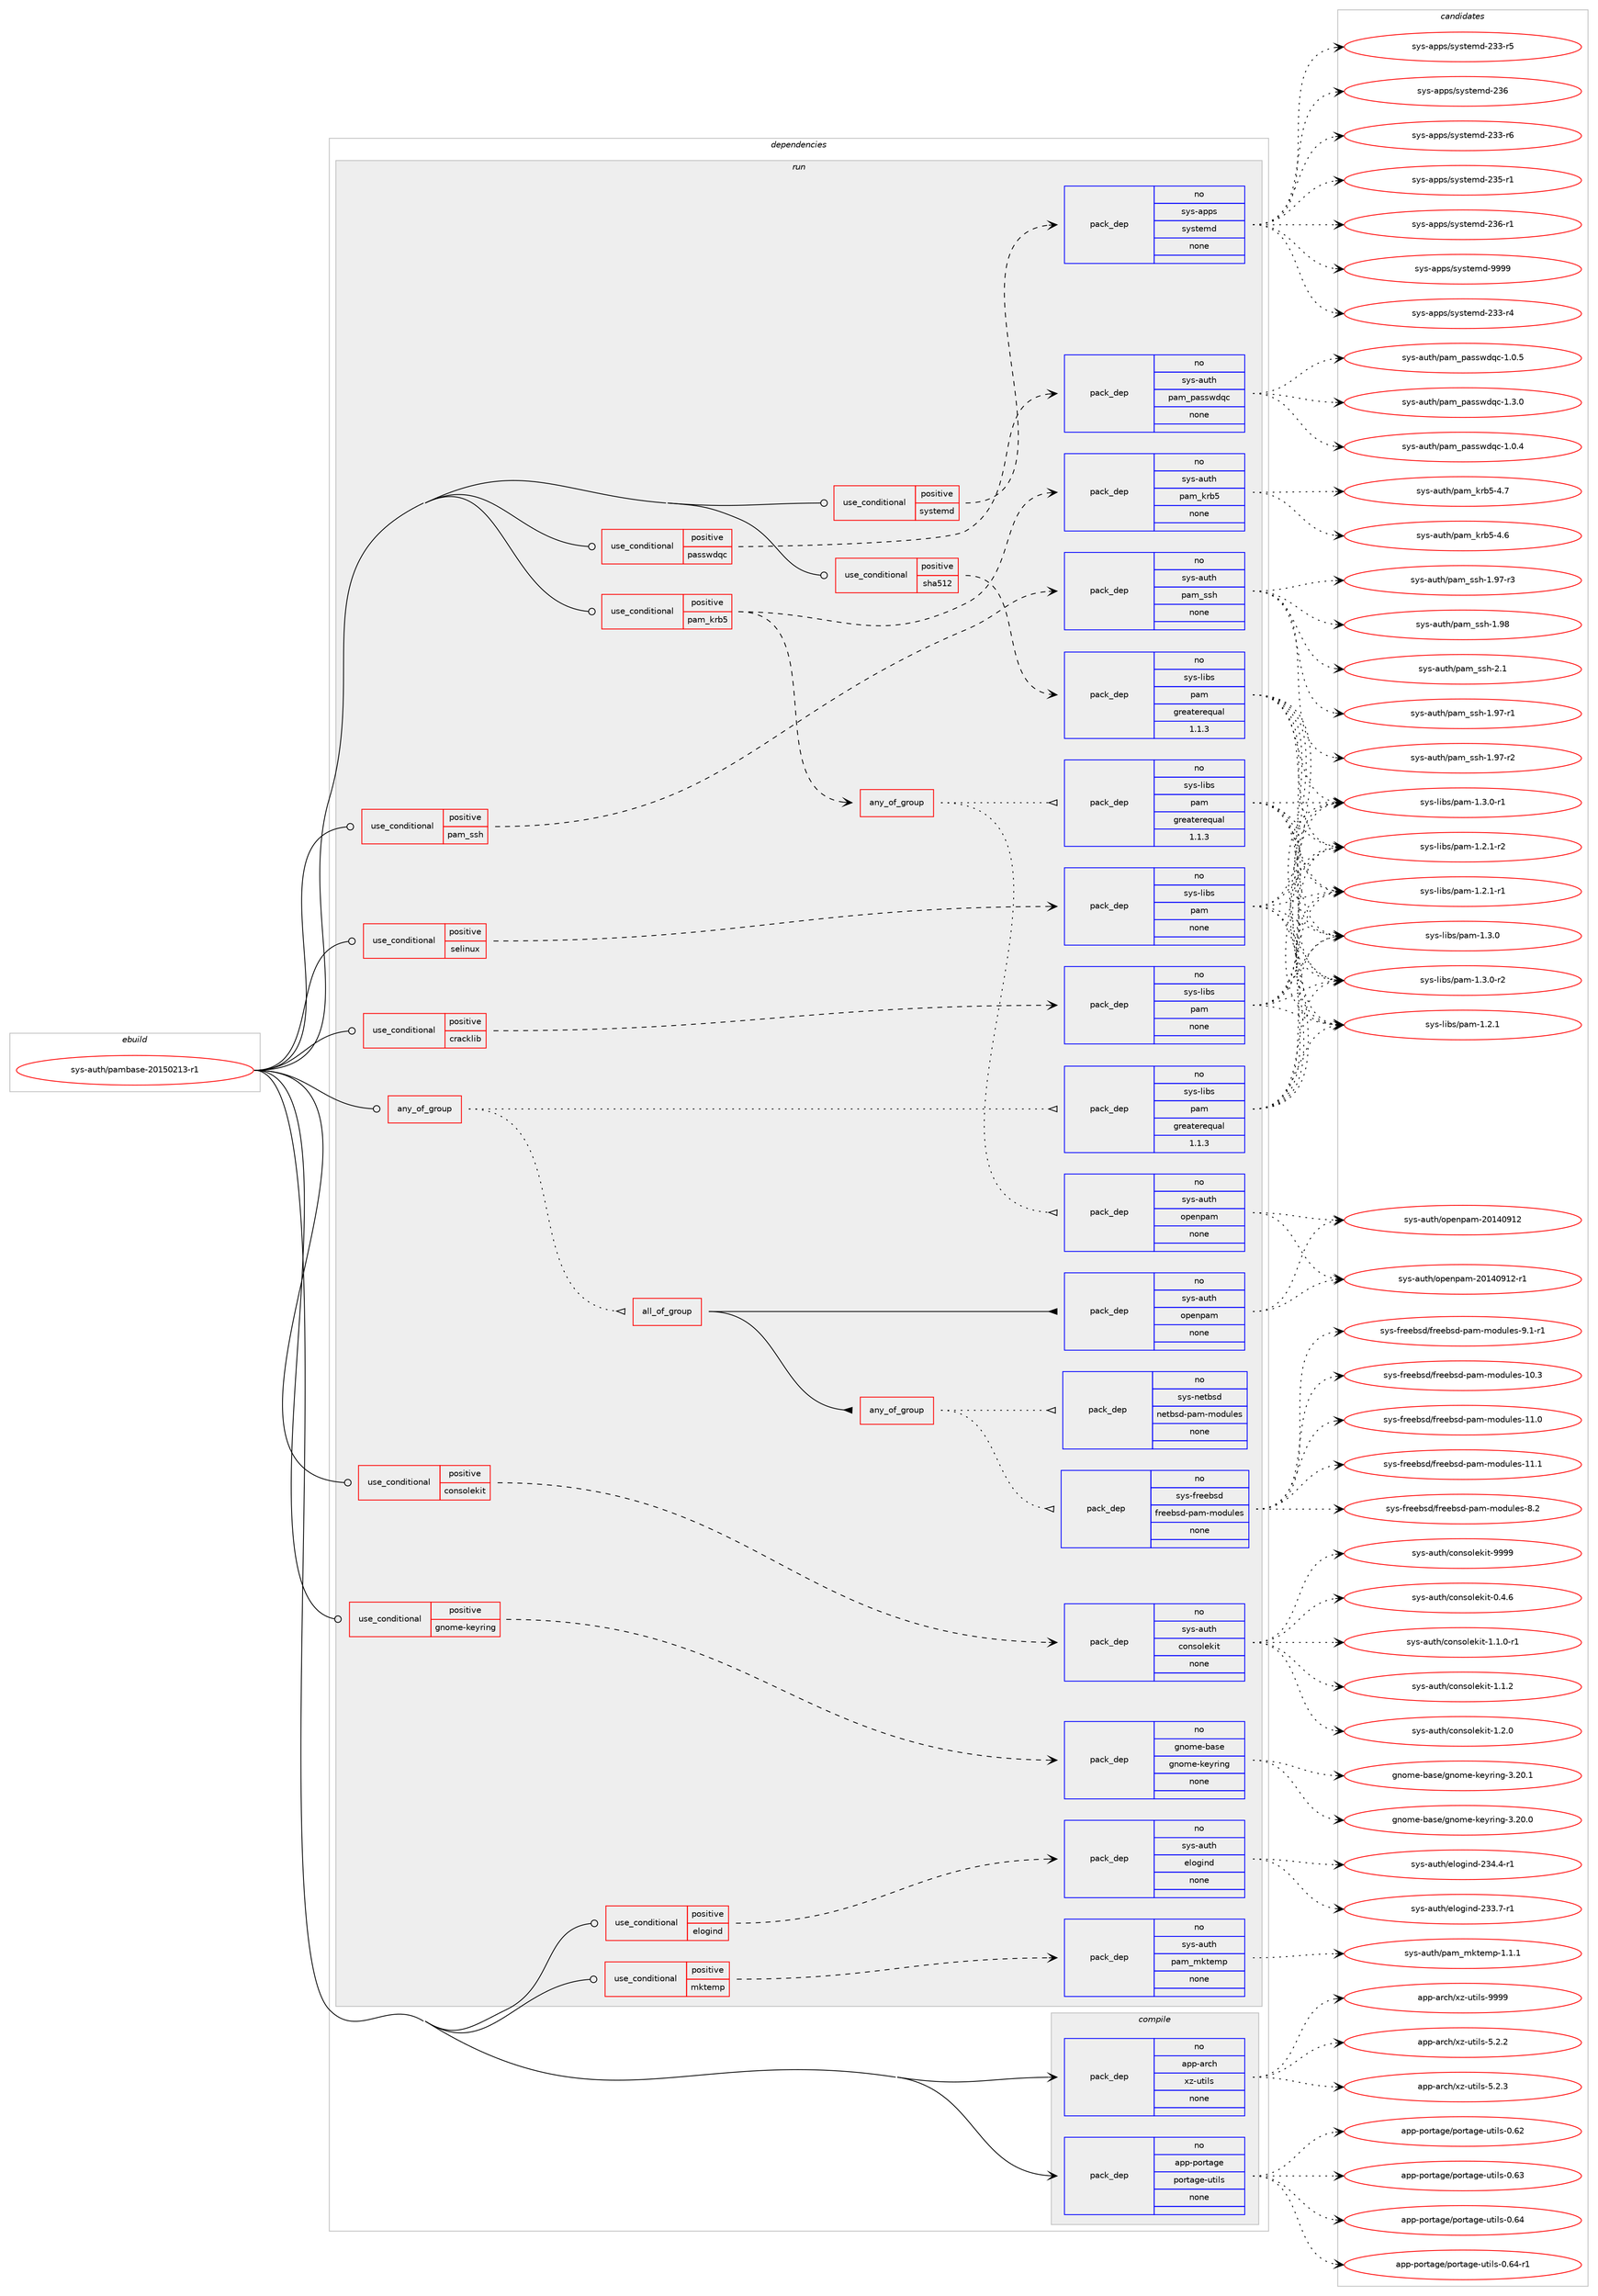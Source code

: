 digraph prolog {

# *************
# Graph options
# *************

newrank=true;
concentrate=true;
compound=true;
graph [rankdir=LR,fontname=Helvetica,fontsize=10,ranksep=1.5];#, ranksep=2.5, nodesep=0.2];
edge  [arrowhead=vee];
node  [fontname=Helvetica,fontsize=10];

# **********
# The ebuild
# **********

subgraph cluster_leftcol {
color=gray;
rank=same;
label=<<i>ebuild</i>>;
id [label="sys-auth/pambase-20150213-r1", color=red, width=4, href="../sys-auth/pambase-20150213-r1.svg"];
}

# ****************
# The dependencies
# ****************

subgraph cluster_midcol {
color=gray;
label=<<i>dependencies</i>>;
subgraph cluster_compile {
fillcolor="#eeeeee";
style=filled;
label=<<i>compile</i>>;
subgraph pack3831 {
dependency4301 [label=<<TABLE BORDER="0" CELLBORDER="1" CELLSPACING="0" CELLPADDING="4" WIDTH="220"><TR><TD ROWSPAN="6" CELLPADDING="30">pack_dep</TD></TR><TR><TD WIDTH="110">no</TD></TR><TR><TD>app-arch</TD></TR><TR><TD>xz-utils</TD></TR><TR><TD>none</TD></TR><TR><TD></TD></TR></TABLE>>, shape=none, color=blue];
}
id:e -> dependency4301:w [weight=20,style="solid",arrowhead="vee"];
subgraph pack3832 {
dependency4302 [label=<<TABLE BORDER="0" CELLBORDER="1" CELLSPACING="0" CELLPADDING="4" WIDTH="220"><TR><TD ROWSPAN="6" CELLPADDING="30">pack_dep</TD></TR><TR><TD WIDTH="110">no</TD></TR><TR><TD>app-portage</TD></TR><TR><TD>portage-utils</TD></TR><TR><TD>none</TD></TR><TR><TD></TD></TR></TABLE>>, shape=none, color=blue];
}
id:e -> dependency4302:w [weight=20,style="solid",arrowhead="vee"];
}
subgraph cluster_compileandrun {
fillcolor="#eeeeee";
style=filled;
label=<<i>compile and run</i>>;
}
subgraph cluster_run {
fillcolor="#eeeeee";
style=filled;
label=<<i>run</i>>;
subgraph any26 {
dependency4303 [label=<<TABLE BORDER="0" CELLBORDER="1" CELLSPACING="0" CELLPADDING="4"><TR><TD CELLPADDING="10">any_of_group</TD></TR></TABLE>>, shape=none, color=red];subgraph pack3833 {
dependency4304 [label=<<TABLE BORDER="0" CELLBORDER="1" CELLSPACING="0" CELLPADDING="4" WIDTH="220"><TR><TD ROWSPAN="6" CELLPADDING="30">pack_dep</TD></TR><TR><TD WIDTH="110">no</TD></TR><TR><TD>sys-libs</TD></TR><TR><TD>pam</TD></TR><TR><TD>greaterequal</TD></TR><TR><TD>1.1.3</TD></TR></TABLE>>, shape=none, color=blue];
}
dependency4303:e -> dependency4304:w [weight=20,style="dotted",arrowhead="oinv"];
subgraph all4 {
dependency4305 [label=<<TABLE BORDER="0" CELLBORDER="1" CELLSPACING="0" CELLPADDING="4"><TR><TD CELLPADDING="10">all_of_group</TD></TR></TABLE>>, shape=none, color=red];subgraph pack3834 {
dependency4306 [label=<<TABLE BORDER="0" CELLBORDER="1" CELLSPACING="0" CELLPADDING="4" WIDTH="220"><TR><TD ROWSPAN="6" CELLPADDING="30">pack_dep</TD></TR><TR><TD WIDTH="110">no</TD></TR><TR><TD>sys-auth</TD></TR><TR><TD>openpam</TD></TR><TR><TD>none</TD></TR><TR><TD></TD></TR></TABLE>>, shape=none, color=blue];
}
dependency4305:e -> dependency4306:w [weight=20,style="solid",arrowhead="inv"];
subgraph any27 {
dependency4307 [label=<<TABLE BORDER="0" CELLBORDER="1" CELLSPACING="0" CELLPADDING="4"><TR><TD CELLPADDING="10">any_of_group</TD></TR></TABLE>>, shape=none, color=red];subgraph pack3835 {
dependency4308 [label=<<TABLE BORDER="0" CELLBORDER="1" CELLSPACING="0" CELLPADDING="4" WIDTH="220"><TR><TD ROWSPAN="6" CELLPADDING="30">pack_dep</TD></TR><TR><TD WIDTH="110">no</TD></TR><TR><TD>sys-freebsd</TD></TR><TR><TD>freebsd-pam-modules</TD></TR><TR><TD>none</TD></TR><TR><TD></TD></TR></TABLE>>, shape=none, color=blue];
}
dependency4307:e -> dependency4308:w [weight=20,style="dotted",arrowhead="oinv"];
subgraph pack3836 {
dependency4309 [label=<<TABLE BORDER="0" CELLBORDER="1" CELLSPACING="0" CELLPADDING="4" WIDTH="220"><TR><TD ROWSPAN="6" CELLPADDING="30">pack_dep</TD></TR><TR><TD WIDTH="110">no</TD></TR><TR><TD>sys-netbsd</TD></TR><TR><TD>netbsd-pam-modules</TD></TR><TR><TD>none</TD></TR><TR><TD></TD></TR></TABLE>>, shape=none, color=blue];
}
dependency4307:e -> dependency4309:w [weight=20,style="dotted",arrowhead="oinv"];
}
dependency4305:e -> dependency4307:w [weight=20,style="solid",arrowhead="inv"];
}
dependency4303:e -> dependency4305:w [weight=20,style="dotted",arrowhead="oinv"];
}
id:e -> dependency4303:w [weight=20,style="solid",arrowhead="odot"];
subgraph cond443 {
dependency4310 [label=<<TABLE BORDER="0" CELLBORDER="1" CELLSPACING="0" CELLPADDING="4"><TR><TD ROWSPAN="3" CELLPADDING="10">use_conditional</TD></TR><TR><TD>positive</TD></TR><TR><TD>consolekit</TD></TR></TABLE>>, shape=none, color=red];
subgraph pack3837 {
dependency4311 [label=<<TABLE BORDER="0" CELLBORDER="1" CELLSPACING="0" CELLPADDING="4" WIDTH="220"><TR><TD ROWSPAN="6" CELLPADDING="30">pack_dep</TD></TR><TR><TD WIDTH="110">no</TD></TR><TR><TD>sys-auth</TD></TR><TR><TD>consolekit</TD></TR><TR><TD>none</TD></TR><TR><TD></TD></TR></TABLE>>, shape=none, color=blue];
}
dependency4310:e -> dependency4311:w [weight=20,style="dashed",arrowhead="vee"];
}
id:e -> dependency4310:w [weight=20,style="solid",arrowhead="odot"];
subgraph cond444 {
dependency4312 [label=<<TABLE BORDER="0" CELLBORDER="1" CELLSPACING="0" CELLPADDING="4"><TR><TD ROWSPAN="3" CELLPADDING="10">use_conditional</TD></TR><TR><TD>positive</TD></TR><TR><TD>cracklib</TD></TR></TABLE>>, shape=none, color=red];
subgraph pack3838 {
dependency4313 [label=<<TABLE BORDER="0" CELLBORDER="1" CELLSPACING="0" CELLPADDING="4" WIDTH="220"><TR><TD ROWSPAN="6" CELLPADDING="30">pack_dep</TD></TR><TR><TD WIDTH="110">no</TD></TR><TR><TD>sys-libs</TD></TR><TR><TD>pam</TD></TR><TR><TD>none</TD></TR><TR><TD></TD></TR></TABLE>>, shape=none, color=blue];
}
dependency4312:e -> dependency4313:w [weight=20,style="dashed",arrowhead="vee"];
}
id:e -> dependency4312:w [weight=20,style="solid",arrowhead="odot"];
subgraph cond445 {
dependency4314 [label=<<TABLE BORDER="0" CELLBORDER="1" CELLSPACING="0" CELLPADDING="4"><TR><TD ROWSPAN="3" CELLPADDING="10">use_conditional</TD></TR><TR><TD>positive</TD></TR><TR><TD>elogind</TD></TR></TABLE>>, shape=none, color=red];
subgraph pack3839 {
dependency4315 [label=<<TABLE BORDER="0" CELLBORDER="1" CELLSPACING="0" CELLPADDING="4" WIDTH="220"><TR><TD ROWSPAN="6" CELLPADDING="30">pack_dep</TD></TR><TR><TD WIDTH="110">no</TD></TR><TR><TD>sys-auth</TD></TR><TR><TD>elogind</TD></TR><TR><TD>none</TD></TR><TR><TD></TD></TR></TABLE>>, shape=none, color=blue];
}
dependency4314:e -> dependency4315:w [weight=20,style="dashed",arrowhead="vee"];
}
id:e -> dependency4314:w [weight=20,style="solid",arrowhead="odot"];
subgraph cond446 {
dependency4316 [label=<<TABLE BORDER="0" CELLBORDER="1" CELLSPACING="0" CELLPADDING="4"><TR><TD ROWSPAN="3" CELLPADDING="10">use_conditional</TD></TR><TR><TD>positive</TD></TR><TR><TD>gnome-keyring</TD></TR></TABLE>>, shape=none, color=red];
subgraph pack3840 {
dependency4317 [label=<<TABLE BORDER="0" CELLBORDER="1" CELLSPACING="0" CELLPADDING="4" WIDTH="220"><TR><TD ROWSPAN="6" CELLPADDING="30">pack_dep</TD></TR><TR><TD WIDTH="110">no</TD></TR><TR><TD>gnome-base</TD></TR><TR><TD>gnome-keyring</TD></TR><TR><TD>none</TD></TR><TR><TD></TD></TR></TABLE>>, shape=none, color=blue];
}
dependency4316:e -> dependency4317:w [weight=20,style="dashed",arrowhead="vee"];
}
id:e -> dependency4316:w [weight=20,style="solid",arrowhead="odot"];
subgraph cond447 {
dependency4318 [label=<<TABLE BORDER="0" CELLBORDER="1" CELLSPACING="0" CELLPADDING="4"><TR><TD ROWSPAN="3" CELLPADDING="10">use_conditional</TD></TR><TR><TD>positive</TD></TR><TR><TD>mktemp</TD></TR></TABLE>>, shape=none, color=red];
subgraph pack3841 {
dependency4319 [label=<<TABLE BORDER="0" CELLBORDER="1" CELLSPACING="0" CELLPADDING="4" WIDTH="220"><TR><TD ROWSPAN="6" CELLPADDING="30">pack_dep</TD></TR><TR><TD WIDTH="110">no</TD></TR><TR><TD>sys-auth</TD></TR><TR><TD>pam_mktemp</TD></TR><TR><TD>none</TD></TR><TR><TD></TD></TR></TABLE>>, shape=none, color=blue];
}
dependency4318:e -> dependency4319:w [weight=20,style="dashed",arrowhead="vee"];
}
id:e -> dependency4318:w [weight=20,style="solid",arrowhead="odot"];
subgraph cond448 {
dependency4320 [label=<<TABLE BORDER="0" CELLBORDER="1" CELLSPACING="0" CELLPADDING="4"><TR><TD ROWSPAN="3" CELLPADDING="10">use_conditional</TD></TR><TR><TD>positive</TD></TR><TR><TD>pam_krb5</TD></TR></TABLE>>, shape=none, color=red];
subgraph any28 {
dependency4321 [label=<<TABLE BORDER="0" CELLBORDER="1" CELLSPACING="0" CELLPADDING="4"><TR><TD CELLPADDING="10">any_of_group</TD></TR></TABLE>>, shape=none, color=red];subgraph pack3842 {
dependency4322 [label=<<TABLE BORDER="0" CELLBORDER="1" CELLSPACING="0" CELLPADDING="4" WIDTH="220"><TR><TD ROWSPAN="6" CELLPADDING="30">pack_dep</TD></TR><TR><TD WIDTH="110">no</TD></TR><TR><TD>sys-libs</TD></TR><TR><TD>pam</TD></TR><TR><TD>greaterequal</TD></TR><TR><TD>1.1.3</TD></TR></TABLE>>, shape=none, color=blue];
}
dependency4321:e -> dependency4322:w [weight=20,style="dotted",arrowhead="oinv"];
subgraph pack3843 {
dependency4323 [label=<<TABLE BORDER="0" CELLBORDER="1" CELLSPACING="0" CELLPADDING="4" WIDTH="220"><TR><TD ROWSPAN="6" CELLPADDING="30">pack_dep</TD></TR><TR><TD WIDTH="110">no</TD></TR><TR><TD>sys-auth</TD></TR><TR><TD>openpam</TD></TR><TR><TD>none</TD></TR><TR><TD></TD></TR></TABLE>>, shape=none, color=blue];
}
dependency4321:e -> dependency4323:w [weight=20,style="dotted",arrowhead="oinv"];
}
dependency4320:e -> dependency4321:w [weight=20,style="dashed",arrowhead="vee"];
subgraph pack3844 {
dependency4324 [label=<<TABLE BORDER="0" CELLBORDER="1" CELLSPACING="0" CELLPADDING="4" WIDTH="220"><TR><TD ROWSPAN="6" CELLPADDING="30">pack_dep</TD></TR><TR><TD WIDTH="110">no</TD></TR><TR><TD>sys-auth</TD></TR><TR><TD>pam_krb5</TD></TR><TR><TD>none</TD></TR><TR><TD></TD></TR></TABLE>>, shape=none, color=blue];
}
dependency4320:e -> dependency4324:w [weight=20,style="dashed",arrowhead="vee"];
}
id:e -> dependency4320:w [weight=20,style="solid",arrowhead="odot"];
subgraph cond449 {
dependency4325 [label=<<TABLE BORDER="0" CELLBORDER="1" CELLSPACING="0" CELLPADDING="4"><TR><TD ROWSPAN="3" CELLPADDING="10">use_conditional</TD></TR><TR><TD>positive</TD></TR><TR><TD>pam_ssh</TD></TR></TABLE>>, shape=none, color=red];
subgraph pack3845 {
dependency4326 [label=<<TABLE BORDER="0" CELLBORDER="1" CELLSPACING="0" CELLPADDING="4" WIDTH="220"><TR><TD ROWSPAN="6" CELLPADDING="30">pack_dep</TD></TR><TR><TD WIDTH="110">no</TD></TR><TR><TD>sys-auth</TD></TR><TR><TD>pam_ssh</TD></TR><TR><TD>none</TD></TR><TR><TD></TD></TR></TABLE>>, shape=none, color=blue];
}
dependency4325:e -> dependency4326:w [weight=20,style="dashed",arrowhead="vee"];
}
id:e -> dependency4325:w [weight=20,style="solid",arrowhead="odot"];
subgraph cond450 {
dependency4327 [label=<<TABLE BORDER="0" CELLBORDER="1" CELLSPACING="0" CELLPADDING="4"><TR><TD ROWSPAN="3" CELLPADDING="10">use_conditional</TD></TR><TR><TD>positive</TD></TR><TR><TD>passwdqc</TD></TR></TABLE>>, shape=none, color=red];
subgraph pack3846 {
dependency4328 [label=<<TABLE BORDER="0" CELLBORDER="1" CELLSPACING="0" CELLPADDING="4" WIDTH="220"><TR><TD ROWSPAN="6" CELLPADDING="30">pack_dep</TD></TR><TR><TD WIDTH="110">no</TD></TR><TR><TD>sys-auth</TD></TR><TR><TD>pam_passwdqc</TD></TR><TR><TD>none</TD></TR><TR><TD></TD></TR></TABLE>>, shape=none, color=blue];
}
dependency4327:e -> dependency4328:w [weight=20,style="dashed",arrowhead="vee"];
}
id:e -> dependency4327:w [weight=20,style="solid",arrowhead="odot"];
subgraph cond451 {
dependency4329 [label=<<TABLE BORDER="0" CELLBORDER="1" CELLSPACING="0" CELLPADDING="4"><TR><TD ROWSPAN="3" CELLPADDING="10">use_conditional</TD></TR><TR><TD>positive</TD></TR><TR><TD>selinux</TD></TR></TABLE>>, shape=none, color=red];
subgraph pack3847 {
dependency4330 [label=<<TABLE BORDER="0" CELLBORDER="1" CELLSPACING="0" CELLPADDING="4" WIDTH="220"><TR><TD ROWSPAN="6" CELLPADDING="30">pack_dep</TD></TR><TR><TD WIDTH="110">no</TD></TR><TR><TD>sys-libs</TD></TR><TR><TD>pam</TD></TR><TR><TD>none</TD></TR><TR><TD></TD></TR></TABLE>>, shape=none, color=blue];
}
dependency4329:e -> dependency4330:w [weight=20,style="dashed",arrowhead="vee"];
}
id:e -> dependency4329:w [weight=20,style="solid",arrowhead="odot"];
subgraph cond452 {
dependency4331 [label=<<TABLE BORDER="0" CELLBORDER="1" CELLSPACING="0" CELLPADDING="4"><TR><TD ROWSPAN="3" CELLPADDING="10">use_conditional</TD></TR><TR><TD>positive</TD></TR><TR><TD>sha512</TD></TR></TABLE>>, shape=none, color=red];
subgraph pack3848 {
dependency4332 [label=<<TABLE BORDER="0" CELLBORDER="1" CELLSPACING="0" CELLPADDING="4" WIDTH="220"><TR><TD ROWSPAN="6" CELLPADDING="30">pack_dep</TD></TR><TR><TD WIDTH="110">no</TD></TR><TR><TD>sys-libs</TD></TR><TR><TD>pam</TD></TR><TR><TD>greaterequal</TD></TR><TR><TD>1.1.3</TD></TR></TABLE>>, shape=none, color=blue];
}
dependency4331:e -> dependency4332:w [weight=20,style="dashed",arrowhead="vee"];
}
id:e -> dependency4331:w [weight=20,style="solid",arrowhead="odot"];
subgraph cond453 {
dependency4333 [label=<<TABLE BORDER="0" CELLBORDER="1" CELLSPACING="0" CELLPADDING="4"><TR><TD ROWSPAN="3" CELLPADDING="10">use_conditional</TD></TR><TR><TD>positive</TD></TR><TR><TD>systemd</TD></TR></TABLE>>, shape=none, color=red];
subgraph pack3849 {
dependency4334 [label=<<TABLE BORDER="0" CELLBORDER="1" CELLSPACING="0" CELLPADDING="4" WIDTH="220"><TR><TD ROWSPAN="6" CELLPADDING="30">pack_dep</TD></TR><TR><TD WIDTH="110">no</TD></TR><TR><TD>sys-apps</TD></TR><TR><TD>systemd</TD></TR><TR><TD>none</TD></TR><TR><TD></TD></TR></TABLE>>, shape=none, color=blue];
}
dependency4333:e -> dependency4334:w [weight=20,style="dashed",arrowhead="vee"];
}
id:e -> dependency4333:w [weight=20,style="solid",arrowhead="odot"];
}
}

# **************
# The candidates
# **************

subgraph cluster_choices {
rank=same;
color=gray;
label=<<i>candidates</i>>;

subgraph choice3831 {
color=black;
nodesep=1;
choice971121124597114991044712012245117116105108115455346504650 [label="app-arch/xz-utils-5.2.2", color=red, width=4,href="../app-arch/xz-utils-5.2.2.svg"];
choice971121124597114991044712012245117116105108115455346504651 [label="app-arch/xz-utils-5.2.3", color=red, width=4,href="../app-arch/xz-utils-5.2.3.svg"];
choice9711211245971149910447120122451171161051081154557575757 [label="app-arch/xz-utils-9999", color=red, width=4,href="../app-arch/xz-utils-9999.svg"];
dependency4301:e -> choice971121124597114991044712012245117116105108115455346504650:w [style=dotted,weight="100"];
dependency4301:e -> choice971121124597114991044712012245117116105108115455346504651:w [style=dotted,weight="100"];
dependency4301:e -> choice9711211245971149910447120122451171161051081154557575757:w [style=dotted,weight="100"];
}
subgraph choice3832 {
color=black;
nodesep=1;
choice9711211245112111114116971031014711211111411697103101451171161051081154548465450 [label="app-portage/portage-utils-0.62", color=red, width=4,href="../app-portage/portage-utils-0.62.svg"];
choice9711211245112111114116971031014711211111411697103101451171161051081154548465451 [label="app-portage/portage-utils-0.63", color=red, width=4,href="../app-portage/portage-utils-0.63.svg"];
choice9711211245112111114116971031014711211111411697103101451171161051081154548465452 [label="app-portage/portage-utils-0.64", color=red, width=4,href="../app-portage/portage-utils-0.64.svg"];
choice97112112451121111141169710310147112111114116971031014511711610510811545484654524511449 [label="app-portage/portage-utils-0.64-r1", color=red, width=4,href="../app-portage/portage-utils-0.64-r1.svg"];
dependency4302:e -> choice9711211245112111114116971031014711211111411697103101451171161051081154548465450:w [style=dotted,weight="100"];
dependency4302:e -> choice9711211245112111114116971031014711211111411697103101451171161051081154548465451:w [style=dotted,weight="100"];
dependency4302:e -> choice9711211245112111114116971031014711211111411697103101451171161051081154548465452:w [style=dotted,weight="100"];
dependency4302:e -> choice97112112451121111141169710310147112111114116971031014511711610510811545484654524511449:w [style=dotted,weight="100"];
}
subgraph choice3833 {
color=black;
nodesep=1;
choice11512111545108105981154711297109454946504649 [label="sys-libs/pam-1.2.1", color=red, width=4,href="../sys-libs/pam-1.2.1.svg"];
choice115121115451081059811547112971094549465046494511449 [label="sys-libs/pam-1.2.1-r1", color=red, width=4,href="../sys-libs/pam-1.2.1-r1.svg"];
choice11512111545108105981154711297109454946514648 [label="sys-libs/pam-1.3.0", color=red, width=4,href="../sys-libs/pam-1.3.0.svg"];
choice115121115451081059811547112971094549465146484511449 [label="sys-libs/pam-1.3.0-r1", color=red, width=4,href="../sys-libs/pam-1.3.0-r1.svg"];
choice115121115451081059811547112971094549465046494511450 [label="sys-libs/pam-1.2.1-r2", color=red, width=4,href="../sys-libs/pam-1.2.1-r2.svg"];
choice115121115451081059811547112971094549465146484511450 [label="sys-libs/pam-1.3.0-r2", color=red, width=4,href="../sys-libs/pam-1.3.0-r2.svg"];
dependency4304:e -> choice11512111545108105981154711297109454946504649:w [style=dotted,weight="100"];
dependency4304:e -> choice115121115451081059811547112971094549465046494511449:w [style=dotted,weight="100"];
dependency4304:e -> choice11512111545108105981154711297109454946514648:w [style=dotted,weight="100"];
dependency4304:e -> choice115121115451081059811547112971094549465146484511449:w [style=dotted,weight="100"];
dependency4304:e -> choice115121115451081059811547112971094549465046494511450:w [style=dotted,weight="100"];
dependency4304:e -> choice115121115451081059811547112971094549465146484511450:w [style=dotted,weight="100"];
}
subgraph choice3834 {
color=black;
nodesep=1;
choice11512111545971171161044711111210111011297109455048495248574950 [label="sys-auth/openpam-20140912", color=red, width=4,href="../sys-auth/openpam-20140912.svg"];
choice115121115459711711610447111112101110112971094550484952485749504511449 [label="sys-auth/openpam-20140912-r1", color=red, width=4,href="../sys-auth/openpam-20140912-r1.svg"];
dependency4306:e -> choice11512111545971171161044711111210111011297109455048495248574950:w [style=dotted,weight="100"];
dependency4306:e -> choice115121115459711711610447111112101110112971094550484952485749504511449:w [style=dotted,weight="100"];
}
subgraph choice3835 {
color=black;
nodesep=1;
choice115121115451021141011019811510047102114101101981151004511297109451091111001171081011154549484651 [label="sys-freebsd/freebsd-pam-modules-10.3", color=red, width=4,href="../sys-freebsd/freebsd-pam-modules-10.3.svg"];
choice115121115451021141011019811510047102114101101981151004511297109451091111001171081011154549494648 [label="sys-freebsd/freebsd-pam-modules-11.0", color=red, width=4,href="../sys-freebsd/freebsd-pam-modules-11.0.svg"];
choice115121115451021141011019811510047102114101101981151004511297109451091111001171081011154549494649 [label="sys-freebsd/freebsd-pam-modules-11.1", color=red, width=4,href="../sys-freebsd/freebsd-pam-modules-11.1.svg"];
choice1151211154510211410110198115100471021141011019811510045112971094510911110011710810111545564650 [label="sys-freebsd/freebsd-pam-modules-8.2", color=red, width=4,href="../sys-freebsd/freebsd-pam-modules-8.2.svg"];
choice11512111545102114101101981151004710211410110198115100451129710945109111100117108101115455746494511449 [label="sys-freebsd/freebsd-pam-modules-9.1-r1", color=red, width=4,href="../sys-freebsd/freebsd-pam-modules-9.1-r1.svg"];
dependency4308:e -> choice115121115451021141011019811510047102114101101981151004511297109451091111001171081011154549484651:w [style=dotted,weight="100"];
dependency4308:e -> choice115121115451021141011019811510047102114101101981151004511297109451091111001171081011154549494648:w [style=dotted,weight="100"];
dependency4308:e -> choice115121115451021141011019811510047102114101101981151004511297109451091111001171081011154549494649:w [style=dotted,weight="100"];
dependency4308:e -> choice1151211154510211410110198115100471021141011019811510045112971094510911110011710810111545564650:w [style=dotted,weight="100"];
dependency4308:e -> choice11512111545102114101101981151004710211410110198115100451129710945109111100117108101115455746494511449:w [style=dotted,weight="100"];
}
subgraph choice3836 {
color=black;
nodesep=1;
}
subgraph choice3837 {
color=black;
nodesep=1;
choice11512111545971171161044799111110115111108101107105116454846524654 [label="sys-auth/consolekit-0.4.6", color=red, width=4,href="../sys-auth/consolekit-0.4.6.svg"];
choice115121115459711711610447991111101151111081011071051164549464946484511449 [label="sys-auth/consolekit-1.1.0-r1", color=red, width=4,href="../sys-auth/consolekit-1.1.0-r1.svg"];
choice11512111545971171161044799111110115111108101107105116454946494650 [label="sys-auth/consolekit-1.1.2", color=red, width=4,href="../sys-auth/consolekit-1.1.2.svg"];
choice11512111545971171161044799111110115111108101107105116454946504648 [label="sys-auth/consolekit-1.2.0", color=red, width=4,href="../sys-auth/consolekit-1.2.0.svg"];
choice115121115459711711610447991111101151111081011071051164557575757 [label="sys-auth/consolekit-9999", color=red, width=4,href="../sys-auth/consolekit-9999.svg"];
dependency4311:e -> choice11512111545971171161044799111110115111108101107105116454846524654:w [style=dotted,weight="100"];
dependency4311:e -> choice115121115459711711610447991111101151111081011071051164549464946484511449:w [style=dotted,weight="100"];
dependency4311:e -> choice11512111545971171161044799111110115111108101107105116454946494650:w [style=dotted,weight="100"];
dependency4311:e -> choice11512111545971171161044799111110115111108101107105116454946504648:w [style=dotted,weight="100"];
dependency4311:e -> choice115121115459711711610447991111101151111081011071051164557575757:w [style=dotted,weight="100"];
}
subgraph choice3838 {
color=black;
nodesep=1;
choice11512111545108105981154711297109454946504649 [label="sys-libs/pam-1.2.1", color=red, width=4,href="../sys-libs/pam-1.2.1.svg"];
choice115121115451081059811547112971094549465046494511449 [label="sys-libs/pam-1.2.1-r1", color=red, width=4,href="../sys-libs/pam-1.2.1-r1.svg"];
choice11512111545108105981154711297109454946514648 [label="sys-libs/pam-1.3.0", color=red, width=4,href="../sys-libs/pam-1.3.0.svg"];
choice115121115451081059811547112971094549465146484511449 [label="sys-libs/pam-1.3.0-r1", color=red, width=4,href="../sys-libs/pam-1.3.0-r1.svg"];
choice115121115451081059811547112971094549465046494511450 [label="sys-libs/pam-1.2.1-r2", color=red, width=4,href="../sys-libs/pam-1.2.1-r2.svg"];
choice115121115451081059811547112971094549465146484511450 [label="sys-libs/pam-1.3.0-r2", color=red, width=4,href="../sys-libs/pam-1.3.0-r2.svg"];
dependency4313:e -> choice11512111545108105981154711297109454946504649:w [style=dotted,weight="100"];
dependency4313:e -> choice115121115451081059811547112971094549465046494511449:w [style=dotted,weight="100"];
dependency4313:e -> choice11512111545108105981154711297109454946514648:w [style=dotted,weight="100"];
dependency4313:e -> choice115121115451081059811547112971094549465146484511449:w [style=dotted,weight="100"];
dependency4313:e -> choice115121115451081059811547112971094549465046494511450:w [style=dotted,weight="100"];
dependency4313:e -> choice115121115451081059811547112971094549465146484511450:w [style=dotted,weight="100"];
}
subgraph choice3839 {
color=black;
nodesep=1;
choice1151211154597117116104471011081111031051101004550515146554511449 [label="sys-auth/elogind-233.7-r1", color=red, width=4,href="../sys-auth/elogind-233.7-r1.svg"];
choice1151211154597117116104471011081111031051101004550515246524511449 [label="sys-auth/elogind-234.4-r1", color=red, width=4,href="../sys-auth/elogind-234.4-r1.svg"];
dependency4315:e -> choice1151211154597117116104471011081111031051101004550515146554511449:w [style=dotted,weight="100"];
dependency4315:e -> choice1151211154597117116104471011081111031051101004550515246524511449:w [style=dotted,weight="100"];
}
subgraph choice3840 {
color=black;
nodesep=1;
choice103110111109101459897115101471031101111091014510710112111410511010345514650484648 [label="gnome-base/gnome-keyring-3.20.0", color=red, width=4,href="../gnome-base/gnome-keyring-3.20.0.svg"];
choice103110111109101459897115101471031101111091014510710112111410511010345514650484649 [label="gnome-base/gnome-keyring-3.20.1", color=red, width=4,href="../gnome-base/gnome-keyring-3.20.1.svg"];
dependency4317:e -> choice103110111109101459897115101471031101111091014510710112111410511010345514650484648:w [style=dotted,weight="100"];
dependency4317:e -> choice103110111109101459897115101471031101111091014510710112111410511010345514650484649:w [style=dotted,weight="100"];
}
subgraph choice3841 {
color=black;
nodesep=1;
choice1151211154597117116104471129710995109107116101109112454946494649 [label="sys-auth/pam_mktemp-1.1.1", color=red, width=4,href="../sys-auth/pam_mktemp-1.1.1.svg"];
dependency4319:e -> choice1151211154597117116104471129710995109107116101109112454946494649:w [style=dotted,weight="100"];
}
subgraph choice3842 {
color=black;
nodesep=1;
choice11512111545108105981154711297109454946504649 [label="sys-libs/pam-1.2.1", color=red, width=4,href="../sys-libs/pam-1.2.1.svg"];
choice115121115451081059811547112971094549465046494511449 [label="sys-libs/pam-1.2.1-r1", color=red, width=4,href="../sys-libs/pam-1.2.1-r1.svg"];
choice11512111545108105981154711297109454946514648 [label="sys-libs/pam-1.3.0", color=red, width=4,href="../sys-libs/pam-1.3.0.svg"];
choice115121115451081059811547112971094549465146484511449 [label="sys-libs/pam-1.3.0-r1", color=red, width=4,href="../sys-libs/pam-1.3.0-r1.svg"];
choice115121115451081059811547112971094549465046494511450 [label="sys-libs/pam-1.2.1-r2", color=red, width=4,href="../sys-libs/pam-1.2.1-r2.svg"];
choice115121115451081059811547112971094549465146484511450 [label="sys-libs/pam-1.3.0-r2", color=red, width=4,href="../sys-libs/pam-1.3.0-r2.svg"];
dependency4322:e -> choice11512111545108105981154711297109454946504649:w [style=dotted,weight="100"];
dependency4322:e -> choice115121115451081059811547112971094549465046494511449:w [style=dotted,weight="100"];
dependency4322:e -> choice11512111545108105981154711297109454946514648:w [style=dotted,weight="100"];
dependency4322:e -> choice115121115451081059811547112971094549465146484511449:w [style=dotted,weight="100"];
dependency4322:e -> choice115121115451081059811547112971094549465046494511450:w [style=dotted,weight="100"];
dependency4322:e -> choice115121115451081059811547112971094549465146484511450:w [style=dotted,weight="100"];
}
subgraph choice3843 {
color=black;
nodesep=1;
choice11512111545971171161044711111210111011297109455048495248574950 [label="sys-auth/openpam-20140912", color=red, width=4,href="../sys-auth/openpam-20140912.svg"];
choice115121115459711711610447111112101110112971094550484952485749504511449 [label="sys-auth/openpam-20140912-r1", color=red, width=4,href="../sys-auth/openpam-20140912-r1.svg"];
dependency4323:e -> choice11512111545971171161044711111210111011297109455048495248574950:w [style=dotted,weight="100"];
dependency4323:e -> choice115121115459711711610447111112101110112971094550484952485749504511449:w [style=dotted,weight="100"];
}
subgraph choice3844 {
color=black;
nodesep=1;
choice1151211154597117116104471129710995107114985345524654 [label="sys-auth/pam_krb5-4.6", color=red, width=4,href="../sys-auth/pam_krb5-4.6.svg"];
choice1151211154597117116104471129710995107114985345524655 [label="sys-auth/pam_krb5-4.7", color=red, width=4,href="../sys-auth/pam_krb5-4.7.svg"];
dependency4324:e -> choice1151211154597117116104471129710995107114985345524654:w [style=dotted,weight="100"];
dependency4324:e -> choice1151211154597117116104471129710995107114985345524655:w [style=dotted,weight="100"];
}
subgraph choice3845 {
color=black;
nodesep=1;
choice115121115459711711610447112971099511511510445494657554511449 [label="sys-auth/pam_ssh-1.97-r1", color=red, width=4,href="../sys-auth/pam_ssh-1.97-r1.svg"];
choice115121115459711711610447112971099511511510445494657554511450 [label="sys-auth/pam_ssh-1.97-r2", color=red, width=4,href="../sys-auth/pam_ssh-1.97-r2.svg"];
choice115121115459711711610447112971099511511510445494657554511451 [label="sys-auth/pam_ssh-1.97-r3", color=red, width=4,href="../sys-auth/pam_ssh-1.97-r3.svg"];
choice11512111545971171161044711297109951151151044549465756 [label="sys-auth/pam_ssh-1.98", color=red, width=4,href="../sys-auth/pam_ssh-1.98.svg"];
choice115121115459711711610447112971099511511510445504649 [label="sys-auth/pam_ssh-2.1", color=red, width=4,href="../sys-auth/pam_ssh-2.1.svg"];
dependency4326:e -> choice115121115459711711610447112971099511511510445494657554511449:w [style=dotted,weight="100"];
dependency4326:e -> choice115121115459711711610447112971099511511510445494657554511450:w [style=dotted,weight="100"];
dependency4326:e -> choice115121115459711711610447112971099511511510445494657554511451:w [style=dotted,weight="100"];
dependency4326:e -> choice11512111545971171161044711297109951151151044549465756:w [style=dotted,weight="100"];
dependency4326:e -> choice115121115459711711610447112971099511511510445504649:w [style=dotted,weight="100"];
}
subgraph choice3846 {
color=black;
nodesep=1;
choice11512111545971171161044711297109951129711511511910011399454946484652 [label="sys-auth/pam_passwdqc-1.0.4", color=red, width=4,href="../sys-auth/pam_passwdqc-1.0.4.svg"];
choice11512111545971171161044711297109951129711511511910011399454946484653 [label="sys-auth/pam_passwdqc-1.0.5", color=red, width=4,href="../sys-auth/pam_passwdqc-1.0.5.svg"];
choice11512111545971171161044711297109951129711511511910011399454946514648 [label="sys-auth/pam_passwdqc-1.3.0", color=red, width=4,href="../sys-auth/pam_passwdqc-1.3.0.svg"];
dependency4328:e -> choice11512111545971171161044711297109951129711511511910011399454946484652:w [style=dotted,weight="100"];
dependency4328:e -> choice11512111545971171161044711297109951129711511511910011399454946484653:w [style=dotted,weight="100"];
dependency4328:e -> choice11512111545971171161044711297109951129711511511910011399454946514648:w [style=dotted,weight="100"];
}
subgraph choice3847 {
color=black;
nodesep=1;
choice11512111545108105981154711297109454946504649 [label="sys-libs/pam-1.2.1", color=red, width=4,href="../sys-libs/pam-1.2.1.svg"];
choice115121115451081059811547112971094549465046494511449 [label="sys-libs/pam-1.2.1-r1", color=red, width=4,href="../sys-libs/pam-1.2.1-r1.svg"];
choice11512111545108105981154711297109454946514648 [label="sys-libs/pam-1.3.0", color=red, width=4,href="../sys-libs/pam-1.3.0.svg"];
choice115121115451081059811547112971094549465146484511449 [label="sys-libs/pam-1.3.0-r1", color=red, width=4,href="../sys-libs/pam-1.3.0-r1.svg"];
choice115121115451081059811547112971094549465046494511450 [label="sys-libs/pam-1.2.1-r2", color=red, width=4,href="../sys-libs/pam-1.2.1-r2.svg"];
choice115121115451081059811547112971094549465146484511450 [label="sys-libs/pam-1.3.0-r2", color=red, width=4,href="../sys-libs/pam-1.3.0-r2.svg"];
dependency4330:e -> choice11512111545108105981154711297109454946504649:w [style=dotted,weight="100"];
dependency4330:e -> choice115121115451081059811547112971094549465046494511449:w [style=dotted,weight="100"];
dependency4330:e -> choice11512111545108105981154711297109454946514648:w [style=dotted,weight="100"];
dependency4330:e -> choice115121115451081059811547112971094549465146484511449:w [style=dotted,weight="100"];
dependency4330:e -> choice115121115451081059811547112971094549465046494511450:w [style=dotted,weight="100"];
dependency4330:e -> choice115121115451081059811547112971094549465146484511450:w [style=dotted,weight="100"];
}
subgraph choice3848 {
color=black;
nodesep=1;
choice11512111545108105981154711297109454946504649 [label="sys-libs/pam-1.2.1", color=red, width=4,href="../sys-libs/pam-1.2.1.svg"];
choice115121115451081059811547112971094549465046494511449 [label="sys-libs/pam-1.2.1-r1", color=red, width=4,href="../sys-libs/pam-1.2.1-r1.svg"];
choice11512111545108105981154711297109454946514648 [label="sys-libs/pam-1.3.0", color=red, width=4,href="../sys-libs/pam-1.3.0.svg"];
choice115121115451081059811547112971094549465146484511449 [label="sys-libs/pam-1.3.0-r1", color=red, width=4,href="../sys-libs/pam-1.3.0-r1.svg"];
choice115121115451081059811547112971094549465046494511450 [label="sys-libs/pam-1.2.1-r2", color=red, width=4,href="../sys-libs/pam-1.2.1-r2.svg"];
choice115121115451081059811547112971094549465146484511450 [label="sys-libs/pam-1.3.0-r2", color=red, width=4,href="../sys-libs/pam-1.3.0-r2.svg"];
dependency4332:e -> choice11512111545108105981154711297109454946504649:w [style=dotted,weight="100"];
dependency4332:e -> choice115121115451081059811547112971094549465046494511449:w [style=dotted,weight="100"];
dependency4332:e -> choice11512111545108105981154711297109454946514648:w [style=dotted,weight="100"];
dependency4332:e -> choice115121115451081059811547112971094549465146484511449:w [style=dotted,weight="100"];
dependency4332:e -> choice115121115451081059811547112971094549465046494511450:w [style=dotted,weight="100"];
dependency4332:e -> choice115121115451081059811547112971094549465146484511450:w [style=dotted,weight="100"];
}
subgraph choice3849 {
color=black;
nodesep=1;
choice115121115459711211211547115121115116101109100455051514511452 [label="sys-apps/systemd-233-r4", color=red, width=4,href="../sys-apps/systemd-233-r4.svg"];
choice115121115459711211211547115121115116101109100455051514511453 [label="sys-apps/systemd-233-r5", color=red, width=4,href="../sys-apps/systemd-233-r5.svg"];
choice11512111545971121121154711512111511610110910045505154 [label="sys-apps/systemd-236", color=red, width=4,href="../sys-apps/systemd-236.svg"];
choice115121115459711211211547115121115116101109100455051514511454 [label="sys-apps/systemd-233-r6", color=red, width=4,href="../sys-apps/systemd-233-r6.svg"];
choice115121115459711211211547115121115116101109100455051534511449 [label="sys-apps/systemd-235-r1", color=red, width=4,href="../sys-apps/systemd-235-r1.svg"];
choice115121115459711211211547115121115116101109100455051544511449 [label="sys-apps/systemd-236-r1", color=red, width=4,href="../sys-apps/systemd-236-r1.svg"];
choice1151211154597112112115471151211151161011091004557575757 [label="sys-apps/systemd-9999", color=red, width=4,href="../sys-apps/systemd-9999.svg"];
dependency4334:e -> choice115121115459711211211547115121115116101109100455051514511452:w [style=dotted,weight="100"];
dependency4334:e -> choice115121115459711211211547115121115116101109100455051514511453:w [style=dotted,weight="100"];
dependency4334:e -> choice11512111545971121121154711512111511610110910045505154:w [style=dotted,weight="100"];
dependency4334:e -> choice115121115459711211211547115121115116101109100455051514511454:w [style=dotted,weight="100"];
dependency4334:e -> choice115121115459711211211547115121115116101109100455051534511449:w [style=dotted,weight="100"];
dependency4334:e -> choice115121115459711211211547115121115116101109100455051544511449:w [style=dotted,weight="100"];
dependency4334:e -> choice1151211154597112112115471151211151161011091004557575757:w [style=dotted,weight="100"];
}
}

}
